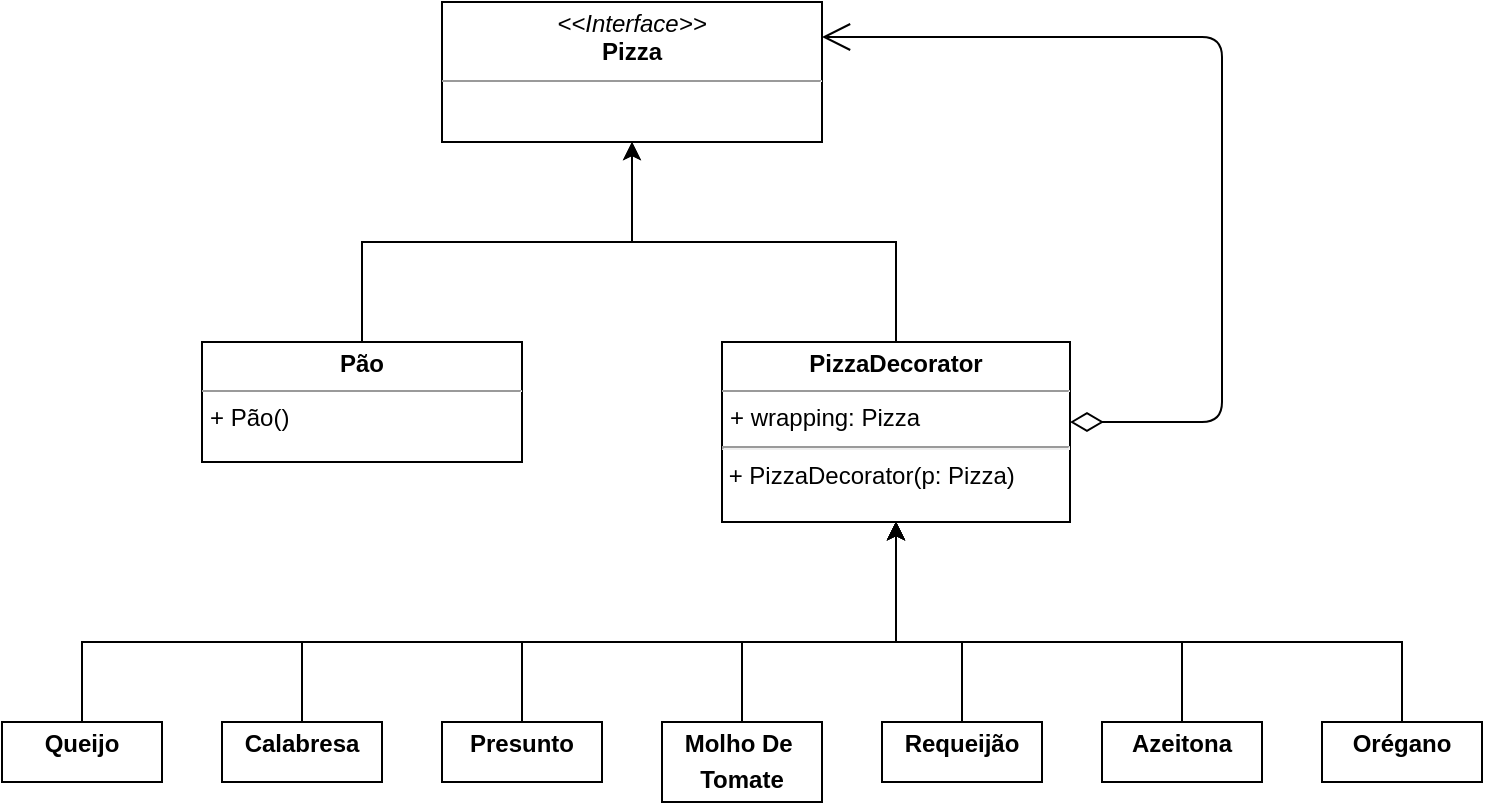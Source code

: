 <mxfile version="14.6.6" type="device"><diagram id="C5RBs43oDa-KdzZeNtuy" name="Page-1"><mxGraphModel dx="1308" dy="802" grid="1" gridSize="10" guides="1" tooltips="1" connect="1" arrows="1" fold="1" page="1" pageScale="1" pageWidth="827" pageHeight="1169" math="0" shadow="0"><root><mxCell id="WIyWlLk6GJQsqaUBKTNV-0"/><mxCell id="WIyWlLk6GJQsqaUBKTNV-1" parent="WIyWlLk6GJQsqaUBKTNV-0"/><mxCell id="MROW71lqPg-Ta5G6HNYV-1" value="&lt;p style=&quot;margin: 0px ; margin-top: 4px ; text-align: center&quot;&gt;&lt;i&gt;&amp;lt;&amp;lt;Interface&amp;gt;&amp;gt;&lt;/i&gt;&lt;br&gt;&lt;b&gt;Pizza&lt;/b&gt;&lt;/p&gt;&lt;hr size=&quot;1&quot;&gt;&lt;p style=&quot;margin: 0px ; margin-left: 4px&quot;&gt;&lt;br&gt;&lt;/p&gt;" style="verticalAlign=top;align=left;overflow=fill;fontSize=12;fontFamily=Helvetica;html=1;" vertex="1" parent="WIyWlLk6GJQsqaUBKTNV-1"><mxGeometry x="260" y="100" width="190" height="70" as="geometry"/></mxCell><mxCell id="MROW71lqPg-Ta5G6HNYV-9" style="edgeStyle=orthogonalEdgeStyle;rounded=0;orthogonalLoop=1;jettySize=auto;html=1;entryX=0.5;entryY=1;entryDx=0;entryDy=0;" edge="1" parent="WIyWlLk6GJQsqaUBKTNV-1" source="MROW71lqPg-Ta5G6HNYV-2" target="MROW71lqPg-Ta5G6HNYV-1"><mxGeometry relative="1" as="geometry"/></mxCell><mxCell id="MROW71lqPg-Ta5G6HNYV-2" value="&lt;p style=&quot;margin: 0px ; margin-top: 4px ; text-align: center&quot;&gt;&lt;b&gt;Pão&lt;/b&gt;&lt;/p&gt;&lt;hr size=&quot;1&quot;&gt;&lt;p style=&quot;margin: 0px ; margin-left: 4px&quot;&gt;+ Pão()&lt;/p&gt;" style="verticalAlign=top;align=left;overflow=fill;fontSize=12;fontFamily=Helvetica;html=1;" vertex="1" parent="WIyWlLk6GJQsqaUBKTNV-1"><mxGeometry x="140" y="270" width="160" height="60" as="geometry"/></mxCell><mxCell id="MROW71lqPg-Ta5G6HNYV-8" style="edgeStyle=orthogonalEdgeStyle;rounded=0;orthogonalLoop=1;jettySize=auto;html=1;entryX=0.5;entryY=1;entryDx=0;entryDy=0;" edge="1" parent="WIyWlLk6GJQsqaUBKTNV-1" source="MROW71lqPg-Ta5G6HNYV-4" target="MROW71lqPg-Ta5G6HNYV-1"><mxGeometry relative="1" as="geometry"/></mxCell><mxCell id="MROW71lqPg-Ta5G6HNYV-4" value="&lt;p style=&quot;margin: 0px ; margin-top: 4px ; text-align: center&quot;&gt;&lt;b&gt;PizzaDecorator&lt;/b&gt;&lt;/p&gt;&lt;hr size=&quot;1&quot;&gt;&lt;p style=&quot;margin: 0px ; margin-left: 4px&quot;&gt;&lt;span&gt;+ wrapping: Pizza&lt;/span&gt;&lt;br&gt;&lt;/p&gt;&lt;hr&gt;&amp;nbsp;+ PizzaDecorator(p: Pizza)" style="verticalAlign=top;align=left;overflow=fill;fontSize=12;fontFamily=Helvetica;html=1;" vertex="1" parent="WIyWlLk6GJQsqaUBKTNV-1"><mxGeometry x="400" y="270" width="174" height="90" as="geometry"/></mxCell><mxCell id="MROW71lqPg-Ta5G6HNYV-6" value="" style="endArrow=open;html=1;endSize=12;startArrow=diamondThin;startSize=14;startFill=0;edgeStyle=orthogonalEdgeStyle;align=left;verticalAlign=bottom;entryX=1;entryY=0.25;entryDx=0;entryDy=0;" edge="1" parent="WIyWlLk6GJQsqaUBKTNV-1" source="MROW71lqPg-Ta5G6HNYV-4" target="MROW71lqPg-Ta5G6HNYV-1"><mxGeometry x="-0.934" y="10" relative="1" as="geometry"><mxPoint x="650" y="400" as="sourcePoint"/><mxPoint x="520" y="380" as="targetPoint"/><Array as="points"><mxPoint x="650" y="310"/><mxPoint x="650" y="118"/></Array><mxPoint as="offset"/></mxGeometry></mxCell><mxCell id="MROW71lqPg-Ta5G6HNYV-17" style="edgeStyle=orthogonalEdgeStyle;rounded=0;orthogonalLoop=1;jettySize=auto;html=1;entryX=0.5;entryY=1;entryDx=0;entryDy=0;" edge="1" parent="WIyWlLk6GJQsqaUBKTNV-1" source="MROW71lqPg-Ta5G6HNYV-10" target="MROW71lqPg-Ta5G6HNYV-4"><mxGeometry relative="1" as="geometry"><Array as="points"><mxPoint x="80" y="420"/><mxPoint x="487" y="420"/></Array></mxGeometry></mxCell><mxCell id="MROW71lqPg-Ta5G6HNYV-10" value="&lt;p style=&quot;margin: 0px ; margin-top: 4px ; text-align: center&quot;&gt;&lt;b&gt;Queijo&lt;/b&gt;&lt;/p&gt;" style="verticalAlign=top;align=left;overflow=fill;fontSize=12;fontFamily=Helvetica;html=1;" vertex="1" parent="WIyWlLk6GJQsqaUBKTNV-1"><mxGeometry x="40" y="460" width="80" height="30" as="geometry"/></mxCell><mxCell id="MROW71lqPg-Ta5G6HNYV-18" style="edgeStyle=orthogonalEdgeStyle;rounded=0;orthogonalLoop=1;jettySize=auto;html=1;entryX=0.5;entryY=1;entryDx=0;entryDy=0;" edge="1" parent="WIyWlLk6GJQsqaUBKTNV-1" source="MROW71lqPg-Ta5G6HNYV-11" target="MROW71lqPg-Ta5G6HNYV-4"><mxGeometry relative="1" as="geometry"><Array as="points"><mxPoint x="190" y="420"/><mxPoint x="487" y="420"/></Array></mxGeometry></mxCell><mxCell id="MROW71lqPg-Ta5G6HNYV-11" value="&lt;p style=&quot;margin: 0px ; margin-top: 4px ; text-align: center&quot;&gt;&lt;b&gt;Calabresa&lt;/b&gt;&lt;/p&gt;" style="verticalAlign=top;align=left;overflow=fill;fontSize=12;fontFamily=Helvetica;html=1;" vertex="1" parent="WIyWlLk6GJQsqaUBKTNV-1"><mxGeometry x="150" y="460" width="80" height="30" as="geometry"/></mxCell><mxCell id="MROW71lqPg-Ta5G6HNYV-19" style="edgeStyle=orthogonalEdgeStyle;rounded=0;orthogonalLoop=1;jettySize=auto;html=1;entryX=0.5;entryY=1;entryDx=0;entryDy=0;" edge="1" parent="WIyWlLk6GJQsqaUBKTNV-1" source="MROW71lqPg-Ta5G6HNYV-12" target="MROW71lqPg-Ta5G6HNYV-4"><mxGeometry relative="1" as="geometry"><Array as="points"><mxPoint x="300" y="420"/><mxPoint x="487" y="420"/></Array></mxGeometry></mxCell><mxCell id="MROW71lqPg-Ta5G6HNYV-12" value="&lt;p style=&quot;margin: 0px ; margin-top: 4px ; text-align: center&quot;&gt;&lt;b&gt;Presunto&lt;/b&gt;&lt;/p&gt;" style="verticalAlign=top;align=left;overflow=fill;fontSize=12;fontFamily=Helvetica;html=1;" vertex="1" parent="WIyWlLk6GJQsqaUBKTNV-1"><mxGeometry x="260" y="460" width="80" height="30" as="geometry"/></mxCell><mxCell id="MROW71lqPg-Ta5G6HNYV-20" style="edgeStyle=orthogonalEdgeStyle;rounded=0;orthogonalLoop=1;jettySize=auto;html=1;entryX=0.5;entryY=1;entryDx=0;entryDy=0;" edge="1" parent="WIyWlLk6GJQsqaUBKTNV-1" source="MROW71lqPg-Ta5G6HNYV-13" target="MROW71lqPg-Ta5G6HNYV-4"><mxGeometry relative="1" as="geometry"><Array as="points"><mxPoint x="410" y="420"/><mxPoint x="487" y="420"/></Array></mxGeometry></mxCell><mxCell id="MROW71lqPg-Ta5G6HNYV-13" value="&lt;p style=&quot;margin: 0px ; margin-top: 4px ; text-align: center&quot;&gt;&lt;b&gt;Molho De&amp;nbsp;&lt;/b&gt;&lt;/p&gt;&lt;p style=&quot;margin: 0px ; margin-top: 4px ; text-align: center&quot;&gt;&lt;b&gt;Tomate&lt;/b&gt;&lt;/p&gt;" style="verticalAlign=top;align=left;overflow=fill;fontSize=12;fontFamily=Helvetica;html=1;" vertex="1" parent="WIyWlLk6GJQsqaUBKTNV-1"><mxGeometry x="370" y="460" width="80" height="40" as="geometry"/></mxCell><mxCell id="MROW71lqPg-Ta5G6HNYV-21" style="edgeStyle=orthogonalEdgeStyle;rounded=0;orthogonalLoop=1;jettySize=auto;html=1;entryX=0.5;entryY=1;entryDx=0;entryDy=0;" edge="1" parent="WIyWlLk6GJQsqaUBKTNV-1" source="MROW71lqPg-Ta5G6HNYV-14" target="MROW71lqPg-Ta5G6HNYV-4"><mxGeometry relative="1" as="geometry"><Array as="points"><mxPoint x="520" y="420"/><mxPoint x="487" y="420"/></Array></mxGeometry></mxCell><mxCell id="MROW71lqPg-Ta5G6HNYV-14" value="&lt;p style=&quot;margin: 0px ; margin-top: 4px ; text-align: center&quot;&gt;&lt;b&gt;Requeijão&lt;/b&gt;&lt;/p&gt;" style="verticalAlign=top;align=left;overflow=fill;fontSize=12;fontFamily=Helvetica;html=1;" vertex="1" parent="WIyWlLk6GJQsqaUBKTNV-1"><mxGeometry x="480" y="460" width="80" height="30" as="geometry"/></mxCell><mxCell id="MROW71lqPg-Ta5G6HNYV-22" style="edgeStyle=orthogonalEdgeStyle;rounded=0;orthogonalLoop=1;jettySize=auto;html=1;entryX=0.5;entryY=1;entryDx=0;entryDy=0;" edge="1" parent="WIyWlLk6GJQsqaUBKTNV-1" source="MROW71lqPg-Ta5G6HNYV-15" target="MROW71lqPg-Ta5G6HNYV-4"><mxGeometry relative="1" as="geometry"><Array as="points"><mxPoint x="630" y="420"/><mxPoint x="487" y="420"/></Array></mxGeometry></mxCell><mxCell id="MROW71lqPg-Ta5G6HNYV-15" value="&lt;p style=&quot;margin: 0px ; margin-top: 4px ; text-align: center&quot;&gt;&lt;b&gt;Azeitona&lt;/b&gt;&lt;/p&gt;" style="verticalAlign=top;align=left;overflow=fill;fontSize=12;fontFamily=Helvetica;html=1;" vertex="1" parent="WIyWlLk6GJQsqaUBKTNV-1"><mxGeometry x="590" y="460" width="80" height="30" as="geometry"/></mxCell><mxCell id="MROW71lqPg-Ta5G6HNYV-23" style="edgeStyle=orthogonalEdgeStyle;rounded=0;orthogonalLoop=1;jettySize=auto;html=1;entryX=0.5;entryY=1;entryDx=0;entryDy=0;" edge="1" parent="WIyWlLk6GJQsqaUBKTNV-1" source="MROW71lqPg-Ta5G6HNYV-16" target="MROW71lqPg-Ta5G6HNYV-4"><mxGeometry relative="1" as="geometry"><Array as="points"><mxPoint x="740" y="420"/><mxPoint x="487" y="420"/></Array></mxGeometry></mxCell><mxCell id="MROW71lqPg-Ta5G6HNYV-16" value="&lt;p style=&quot;margin: 0px ; margin-top: 4px ; text-align: center&quot;&gt;&lt;b&gt;Orégano&lt;/b&gt;&lt;/p&gt;" style="verticalAlign=top;align=left;overflow=fill;fontSize=12;fontFamily=Helvetica;html=1;" vertex="1" parent="WIyWlLk6GJQsqaUBKTNV-1"><mxGeometry x="700" y="460" width="80" height="30" as="geometry"/></mxCell></root></mxGraphModel></diagram></mxfile>